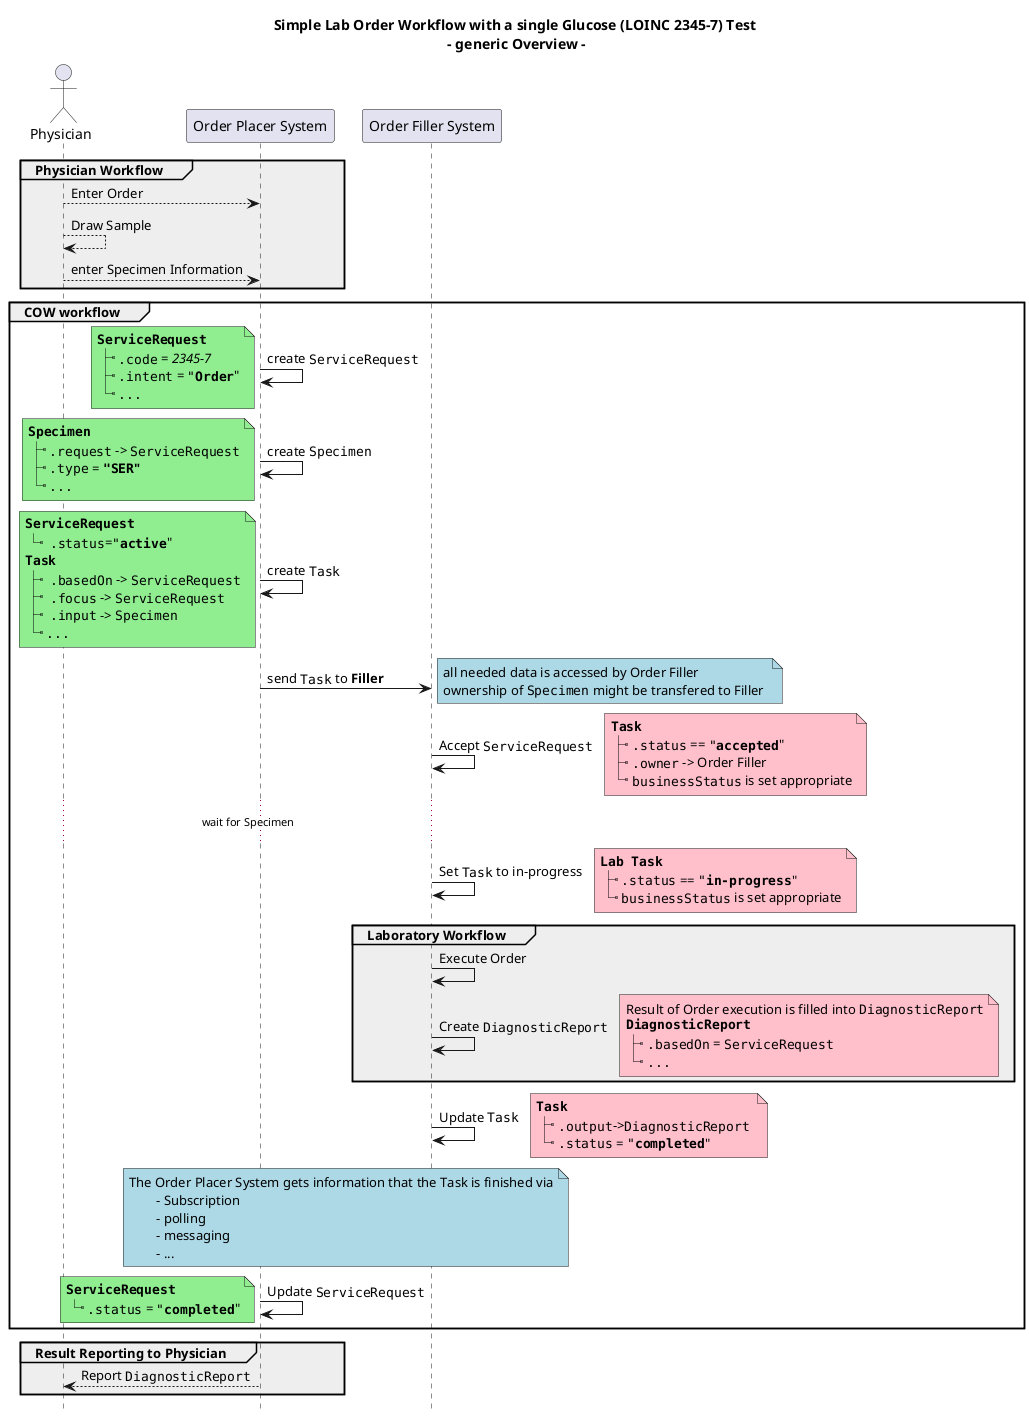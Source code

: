 @startuml

'skinparam sequenceMessageAlign center
title 
	Simple Lab Order Workflow with a single Glucose (LOINC 2345-7) Test 
	- generic Overview -
end title
hide footbox

'note across #turquoise
'	**Assumptions:**
'	- Physician knows which Specimen to draw (i.e. via an Order Catalog)
'	- Specimen is drawn at the Physician office
'	- It is clear which Order Filler will execute the Order
'	- ""ServiceRequest"" is owned by the Order Placer; changes are allowed only to be done by Placer
'	- ""Task"" is a shared resource of Placer and Filler and updated by both
'	- Order Result is reported via ""DiagnosticReport""
'	- ""DiagnosticReport"" is owned by the Order Filler
'	- Order is accepted and is fulfilled 
'	- Lab internal flow is **out of scope**
'	- All needed data is accessible
'	**Not defined**
'	- Ownership of Specimen Resource (Ownership should/could/might change with the physical location)
'end note

actor Physician as Doc
participant "Order Placer System" as Placer
participant "Order Filler System" as Filler

group #eee Physician Workflow 
	Doc --> Placer: Enter Order
	Doc --> Doc: Draw Sample
	Doc --> Placer: enter Specimen Information
end

group COW workflow

	Placer -> Placer: create ""ServiceRequest"" 
	note left #lightgreen
		**""ServiceRequest""**
		|_ "".code"" = //2345-7//
		|_ "".intent"" = """**Order**"""
		|_ ""...""
	end note
	
	Placer -> Placer: create ""Specimen"" 
	note left #lightgreen
		**""Specimen""**
		|_ "".request"" -> ""ServiceRequest""
		|_ "".type"" = **"""SER"""**
		|_ ""...""
	end note
	
	Placer -> Placer: create ""Task"" 
	note left #lightgreen
		**""ServiceRequest""**
		|_  "".status""="""**active**"""
		**""Task""**
		|_  "".basedOn"" -> ""ServiceRequest""
		|_  "".focus"" -> ""ServiceRequest""
		|_  "".input"" -> ""Specimen""
		|_ ""...""
	end note 
	
	Placer -> Filler: send ""Task"" to **Filler** 
	note right #lightblue
		all needed data is accessed by Order Filler
		ownership of ""Specimen"" might be transfered to Filler 
	end note

	Filler -> Filler: Accept ""ServiceRequest"" 
	note right #pink
		**""Task""**
		|_ "".status"" == """**accepted**"""
		|_ "".owner"" -> Order Filler
		|_ ""businessStatus"" is set appropriate
	end note
	
	... wait for Specimen ... 
	
	Filler -> Filler: Set ""Task"" to in-progress
		note right #pink
		**""Lab Task""**
		|_ "".status"" == """**in-progress**"""
		|_ ""businessStatus"" is set appropriate
	end note

	
	group #eee Laboratory Workflow
		Filler -> Filler: Execute Order
		Filler -> Filler: Create ""DiagnosticReport"" 
		note right #pink
			Result of Order execution is filled into ""DiagnosticReport""
			**""DiagnosticReport""**
			|_ "".basedOn"" = ""ServiceRequest""
			|_ ""...""
		end note
	end
	
	Filler -> Filler: Update ""Task""
		note right #pink
			**""Task""**
			|_ "".output""->""DiagnosticReport"" 
			|_ "".status"" = """**completed**"""
		end note
	
	note over Placer, Filler #lightblue
		The Order Placer System gets information that the Task is finished via
			- Subscription
			- polling
			- messaging
			- ...
	end note
	
	Placer -> Placer: Update ""ServiceRequest"" 
	note left #lightgreen
		**""ServiceRequest""**
		|_ "".status"" = """**completed**"""
	end note
end

group #eee Result Reporting to Physician
	Placer --> Doc: Report ""DiagnosticReport""
end
@enduml
